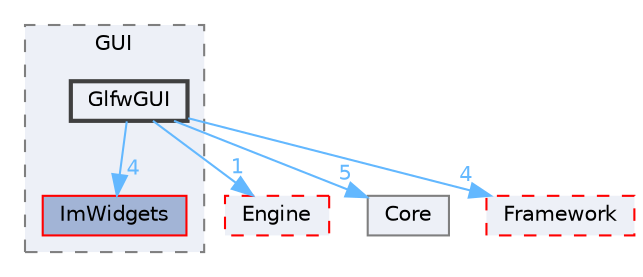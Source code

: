 digraph "D:/Peridyno/peridyno/src/Rendering/GUI/GlfwGUI"
{
 // LATEX_PDF_SIZE
  bgcolor="transparent";
  edge [fontname=Helvetica,fontsize=10,labelfontname=Helvetica,labelfontsize=10];
  node [fontname=Helvetica,fontsize=10,shape=box,height=0.2,width=0.4];
  compound=true
  subgraph clusterdir_1142aa39e27f489476c1eb847f941055 {
    graph [ bgcolor="#edf0f7", pencolor="grey50", label="GUI", fontname=Helvetica,fontsize=10 style="filled,dashed", URL="dir_1142aa39e27f489476c1eb847f941055.html",tooltip=""]
  dir_73f67fb364b9e775af8617ac0a28e245 [label="ImWidgets", fillcolor="#a2b4d6", color="red", style="filled", URL="dir_73f67fb364b9e775af8617ac0a28e245.html",tooltip=""];
  dir_b4e8764f01a270a96dfca35fda41b8eb [label="GlfwGUI", fillcolor="#edf0f7", color="grey25", style="filled,bold", URL="dir_b4e8764f01a270a96dfca35fda41b8eb.html",tooltip=""];
  }
  dir_3cd537332962ec87bbe379cea88b2350 [label="Engine", fillcolor="#edf0f7", color="red", style="filled,dashed", URL="dir_3cd537332962ec87bbe379cea88b2350.html",tooltip=""];
  dir_4ad8273fa338df4f81dae295f2b3a96c [label="Core", fillcolor="#edf0f7", color="grey50", style="filled", URL="dir_4ad8273fa338df4f81dae295f2b3a96c.html",tooltip=""];
  dir_72c161997c5186b0a4bbf39a44809cf4 [label="Framework", fillcolor="#edf0f7", color="red", style="filled,dashed", URL="dir_72c161997c5186b0a4bbf39a44809cf4.html",tooltip=""];
  dir_b4e8764f01a270a96dfca35fda41b8eb->dir_3cd537332962ec87bbe379cea88b2350 [headlabel="1", labeldistance=1.5 headhref="dir_000028_000025.html" href="dir_000028_000025.html" color="steelblue1" fontcolor="steelblue1"];
  dir_b4e8764f01a270a96dfca35fda41b8eb->dir_4ad8273fa338df4f81dae295f2b3a96c [headlabel="5", labeldistance=1.5 headhref="dir_000028_000015.html" href="dir_000028_000015.html" color="steelblue1" fontcolor="steelblue1"];
  dir_b4e8764f01a270a96dfca35fda41b8eb->dir_72c161997c5186b0a4bbf39a44809cf4 [headlabel="4", labeldistance=1.5 headhref="dir_000028_000027.html" href="dir_000028_000027.html" color="steelblue1" fontcolor="steelblue1"];
  dir_b4e8764f01a270a96dfca35fda41b8eb->dir_73f67fb364b9e775af8617ac0a28e245 [headlabel="4", labeldistance=1.5 headhref="dir_000028_000035.html" href="dir_000028_000035.html" color="steelblue1" fontcolor="steelblue1"];
}
